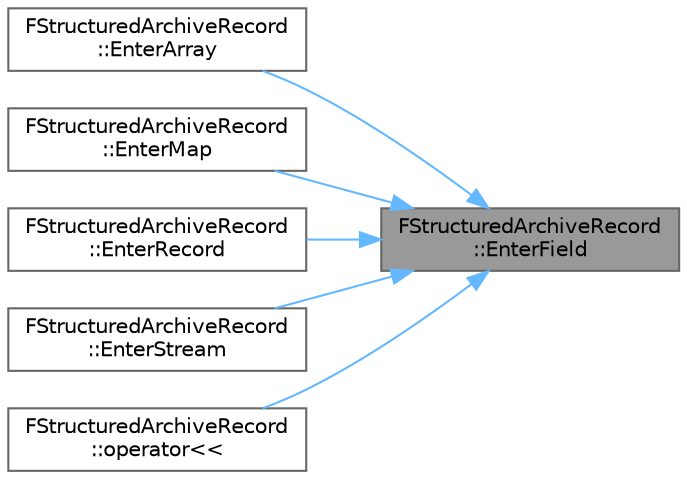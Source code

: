 digraph "FStructuredArchiveRecord::EnterField"
{
 // INTERACTIVE_SVG=YES
 // LATEX_PDF_SIZE
  bgcolor="transparent";
  edge [fontname=Helvetica,fontsize=10,labelfontname=Helvetica,labelfontsize=10];
  node [fontname=Helvetica,fontsize=10,shape=box,height=0.2,width=0.4];
  rankdir="RL";
  Node1 [id="Node000001",label="FStructuredArchiveRecord\l::EnterField",height=0.2,width=0.4,color="gray40", fillcolor="grey60", style="filled", fontcolor="black",tooltip=" "];
  Node1 -> Node2 [id="edge1_Node000001_Node000002",dir="back",color="steelblue1",style="solid",tooltip=" "];
  Node2 [id="Node000002",label="FStructuredArchiveRecord\l::EnterArray",height=0.2,width=0.4,color="grey40", fillcolor="white", style="filled",URL="$d2/d24/classFStructuredArchiveRecord.html#a944e917d65c1452818a20f3877a39828",tooltip=" "];
  Node1 -> Node3 [id="edge2_Node000001_Node000003",dir="back",color="steelblue1",style="solid",tooltip=" "];
  Node3 [id="Node000003",label="FStructuredArchiveRecord\l::EnterMap",height=0.2,width=0.4,color="grey40", fillcolor="white", style="filled",URL="$d2/d24/classFStructuredArchiveRecord.html#a2870fe3155c2b14f2bb262608e7b7d24",tooltip=" "];
  Node1 -> Node4 [id="edge3_Node000001_Node000004",dir="back",color="steelblue1",style="solid",tooltip=" "];
  Node4 [id="Node000004",label="FStructuredArchiveRecord\l::EnterRecord",height=0.2,width=0.4,color="grey40", fillcolor="white", style="filled",URL="$d2/d24/classFStructuredArchiveRecord.html#ad217ab0075c12f075959797360e91881",tooltip=" "];
  Node1 -> Node5 [id="edge4_Node000001_Node000005",dir="back",color="steelblue1",style="solid",tooltip=" "];
  Node5 [id="Node000005",label="FStructuredArchiveRecord\l::EnterStream",height=0.2,width=0.4,color="grey40", fillcolor="white", style="filled",URL="$d2/d24/classFStructuredArchiveRecord.html#a8f6a150a03dff70cc9d9fcbe84a43d39",tooltip=" "];
  Node1 -> Node6 [id="edge5_Node000001_Node000006",dir="back",color="steelblue1",style="solid",tooltip=" "];
  Node6 [id="Node000006",label="FStructuredArchiveRecord\l::operator\<\<",height=0.2,width=0.4,color="grey40", fillcolor="white", style="filled",URL="$d2/d24/classFStructuredArchiveRecord.html#afdcf9c1bd975f09d56c085dfa8c5a9a3",tooltip=" "];
}
